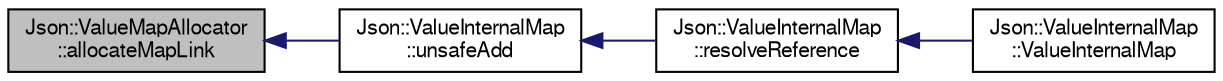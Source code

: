 digraph "Json::ValueMapAllocator::allocateMapLink"
{
  edge [fontname="FreeSans",fontsize="10",labelfontname="FreeSans",labelfontsize="10"];
  node [fontname="FreeSans",fontsize="10",shape=record];
  rankdir="LR";
  Node1 [label="Json::ValueMapAllocator\l::allocateMapLink",height=0.2,width=0.4,color="black", fillcolor="grey75", style="filled" fontcolor="black"];
  Node1 -> Node2 [dir="back",color="midnightblue",fontsize="10",style="solid",fontname="FreeSans"];
  Node2 [label="Json::ValueInternalMap\l::unsafeAdd",height=0.2,width=0.4,color="black", fillcolor="white", style="filled",URL="$class_json_1_1_value_internal_map.html#a9cfabb1505e6075f6b0fc9a5f6b9756c"];
  Node2 -> Node3 [dir="back",color="midnightblue",fontsize="10",style="solid",fontname="FreeSans"];
  Node3 [label="Json::ValueInternalMap\l::resolveReference",height=0.2,width=0.4,color="black", fillcolor="white", style="filled",URL="$class_json_1_1_value_internal_map.html#add7a9a415cc939ff4564e0aaa1cf6349"];
  Node3 -> Node4 [dir="back",color="midnightblue",fontsize="10",style="solid",fontname="FreeSans"];
  Node4 [label="Json::ValueInternalMap\l::ValueInternalMap",height=0.2,width=0.4,color="black", fillcolor="white", style="filled",URL="$class_json_1_1_value_internal_map.html#a2878273dc8422a7d3dd656942180a0fb"];
}
